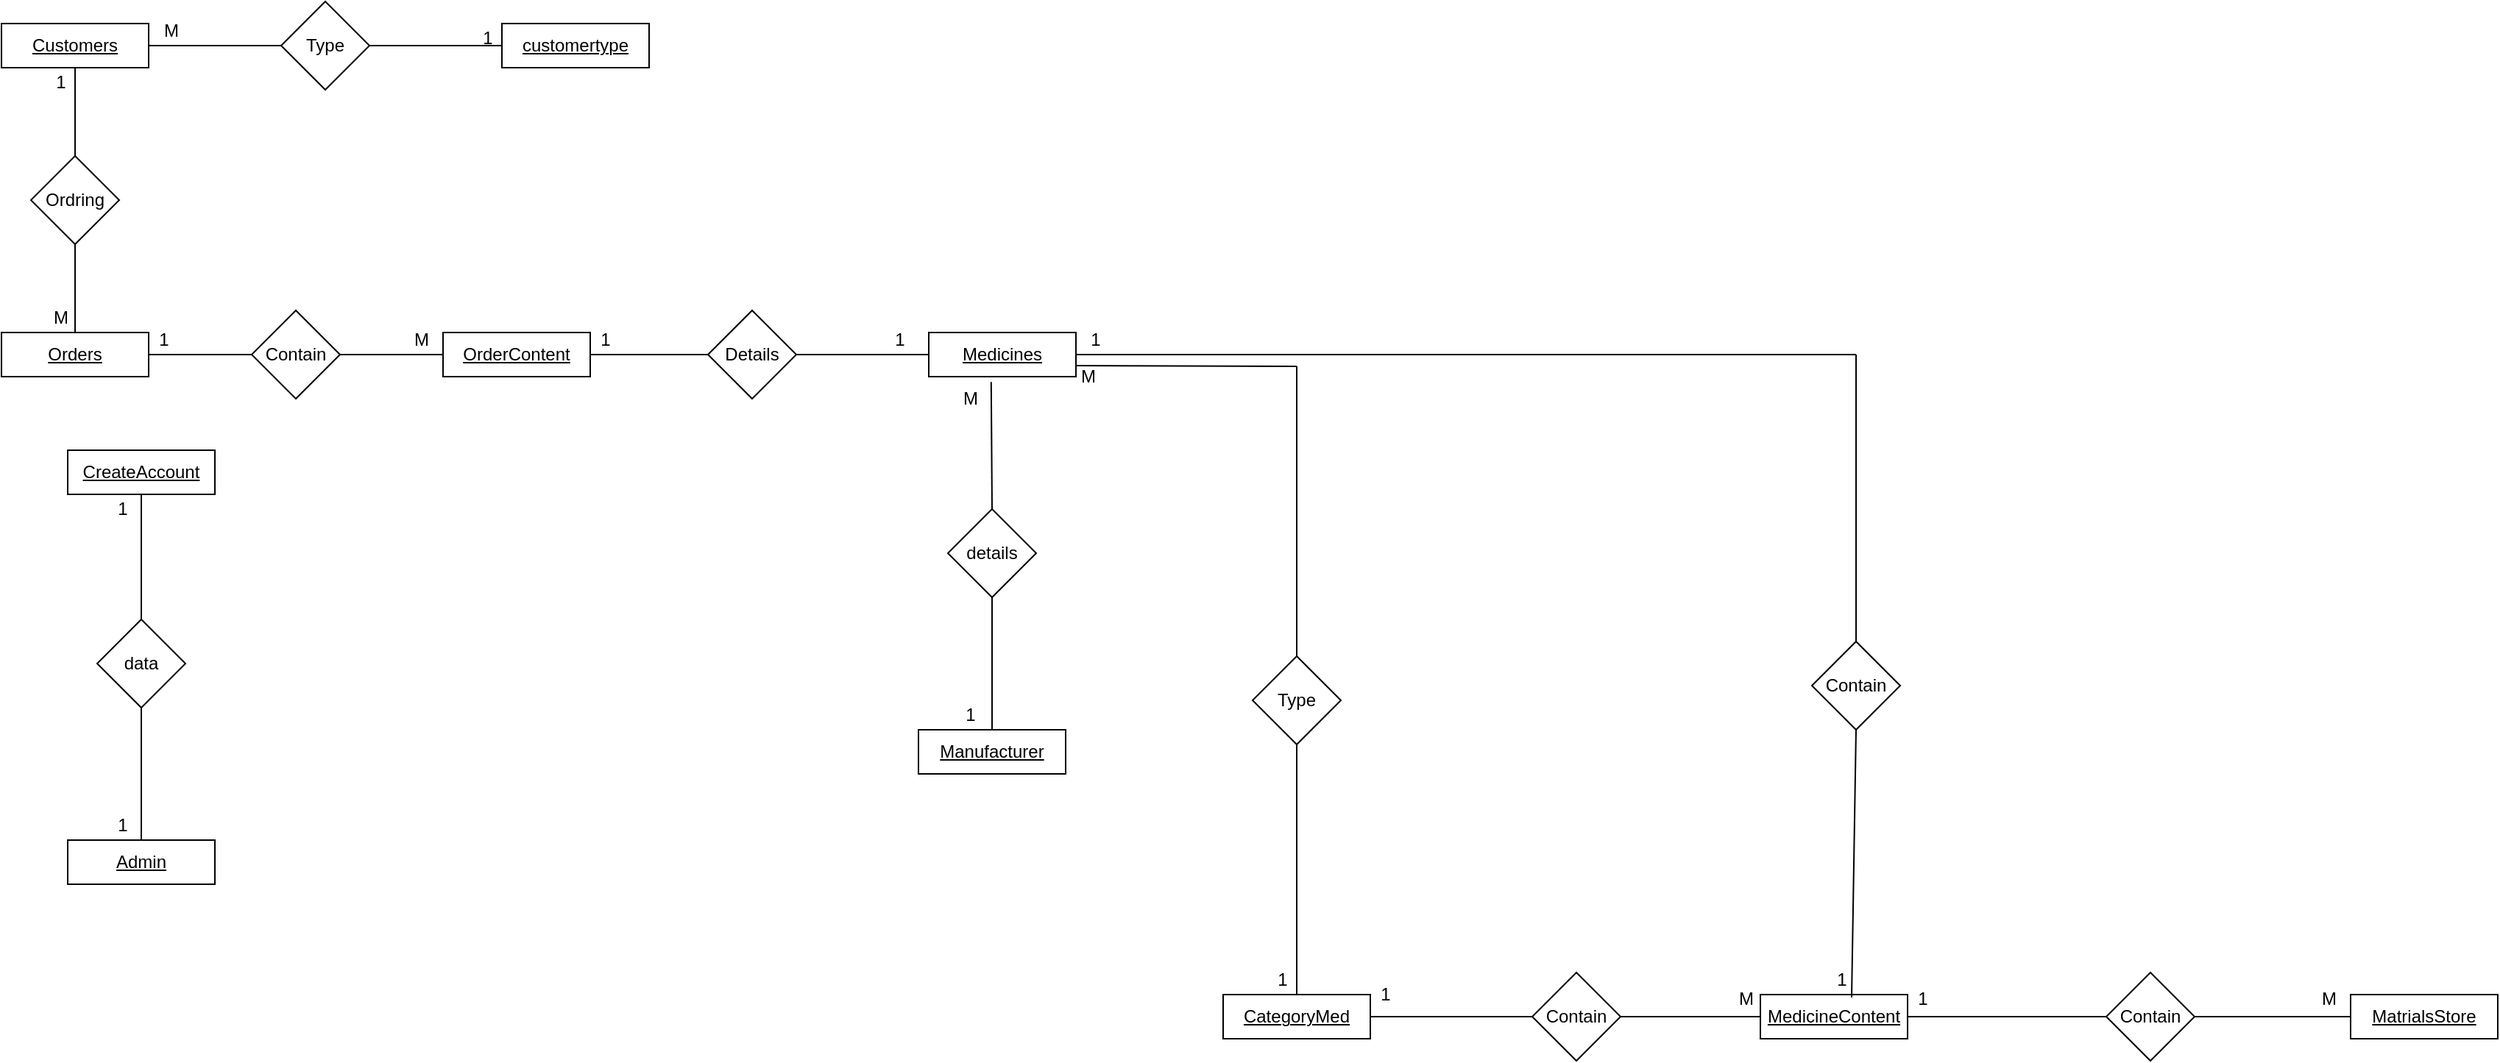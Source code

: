 <mxfile version="16.5.1" type="device"><diagram id="v3dvSyqSi1BurF9hA2kw" name="Page-1"><mxGraphModel dx="1038" dy="641" grid="1" gridSize="10" guides="1" tooltips="1" connect="1" arrows="1" fold="1" page="1" pageScale="1" pageWidth="850" pageHeight="1100" math="0" shadow="0"><root><mxCell id="0"/><mxCell id="1" parent="0"/><mxCell id="mpAxl7dRLhbZAF435FcC-1" value="&lt;u&gt;Customers&lt;/u&gt;" style="rounded=0;whiteSpace=wrap;html=1;" parent="1" vertex="1"><mxGeometry x="140" y="90" width="100" height="30" as="geometry"/></mxCell><mxCell id="mpAxl7dRLhbZAF435FcC-15" value="" style="endArrow=none;html=1;rounded=0;entryX=0.5;entryY=1;entryDx=0;entryDy=0;exitX=0.5;exitY=0;exitDx=0;exitDy=0;" parent="1" source="mpAxl7dRLhbZAF435FcC-16" target="mpAxl7dRLhbZAF435FcC-1" edge="1"><mxGeometry width="50" height="50" relative="1" as="geometry"><mxPoint x="190" y="230" as="sourcePoint"/><mxPoint x="120" y="100" as="targetPoint"/><Array as="points"/></mxGeometry></mxCell><mxCell id="mpAxl7dRLhbZAF435FcC-16" value="Ordring" style="rhombus;whiteSpace=wrap;html=1;" parent="1" vertex="1"><mxGeometry x="160" y="180" width="60" height="60" as="geometry"/></mxCell><mxCell id="mpAxl7dRLhbZAF435FcC-17" value="" style="endArrow=none;html=1;rounded=0;entryX=0.5;entryY=1;entryDx=0;entryDy=0;exitX=0.5;exitY=0;exitDx=0;exitDy=0;" parent="1" source="mpAxl7dRLhbZAF435FcC-18" target="mpAxl7dRLhbZAF435FcC-16" edge="1"><mxGeometry width="50" height="50" relative="1" as="geometry"><mxPoint x="190" y="300" as="sourcePoint"/><mxPoint x="130" y="110" as="targetPoint"/><Array as="points"/></mxGeometry></mxCell><mxCell id="mpAxl7dRLhbZAF435FcC-18" value="&lt;u&gt;Orders&lt;/u&gt;" style="rounded=0;whiteSpace=wrap;html=1;" parent="1" vertex="1"><mxGeometry x="140" y="300" width="100" height="30" as="geometry"/></mxCell><mxCell id="mpAxl7dRLhbZAF435FcC-36" value="1" style="text;html=1;align=center;verticalAlign=middle;resizable=0;points=[];autosize=1;strokeColor=none;fillColor=none;" parent="1" vertex="1"><mxGeometry x="170" y="120" width="20" height="20" as="geometry"/></mxCell><mxCell id="mpAxl7dRLhbZAF435FcC-37" value="M" style="text;html=1;align=center;verticalAlign=middle;resizable=0;points=[];autosize=1;strokeColor=none;fillColor=none;" parent="1" vertex="1"><mxGeometry x="165" y="280" width="30" height="20" as="geometry"/></mxCell><mxCell id="mpAxl7dRLhbZAF435FcC-38" value="" style="endArrow=none;html=1;rounded=0;exitX=1;exitY=0.5;exitDx=0;exitDy=0;entryX=0;entryY=0.5;entryDx=0;entryDy=0;" parent="1" source="mpAxl7dRLhbZAF435FcC-18" target="mpAxl7dRLhbZAF435FcC-40" edge="1"><mxGeometry width="50" height="50" relative="1" as="geometry"><mxPoint x="320" y="320" as="sourcePoint"/><mxPoint x="320" y="315" as="targetPoint"/><Array as="points"/></mxGeometry></mxCell><mxCell id="mpAxl7dRLhbZAF435FcC-40" value="Contain" style="rhombus;whiteSpace=wrap;html=1;" parent="1" vertex="1"><mxGeometry x="310" y="285" width="60" height="60" as="geometry"/></mxCell><mxCell id="mpAxl7dRLhbZAF435FcC-42" value="" style="endArrow=none;html=1;rounded=0;exitX=1;exitY=0.5;exitDx=0;exitDy=0;entryX=0;entryY=0.5;entryDx=0;entryDy=0;" parent="1" source="mpAxl7dRLhbZAF435FcC-40" target="mpAxl7dRLhbZAF435FcC-43" edge="1"><mxGeometry width="50" height="50" relative="1" as="geometry"><mxPoint x="250" y="325" as="sourcePoint"/><mxPoint x="440" y="315" as="targetPoint"/><Array as="points"/></mxGeometry></mxCell><mxCell id="mpAxl7dRLhbZAF435FcC-43" value="&lt;u&gt;OrderContent&lt;/u&gt;" style="rounded=0;whiteSpace=wrap;html=1;" parent="1" vertex="1"><mxGeometry x="440" y="300" width="100" height="30" as="geometry"/></mxCell><mxCell id="mpAxl7dRLhbZAF435FcC-58" value="&lt;u&gt;Medicines&lt;/u&gt;" style="rounded=0;whiteSpace=wrap;html=1;" parent="1" vertex="1"><mxGeometry x="770" y="300" width="100" height="30" as="geometry"/></mxCell><mxCell id="mpAxl7dRLhbZAF435FcC-60" value="" style="endArrow=none;html=1;rounded=0;exitX=1;exitY=0.5;exitDx=0;exitDy=0;entryX=0;entryY=0.5;entryDx=0;entryDy=0;" parent="1" source="mpAxl7dRLhbZAF435FcC-43" target="mpAxl7dRLhbZAF435FcC-61" edge="1"><mxGeometry width="50" height="50" relative="1" as="geometry"><mxPoint x="380" y="325" as="sourcePoint"/><mxPoint x="620" y="315" as="targetPoint"/><Array as="points"/></mxGeometry></mxCell><mxCell id="mpAxl7dRLhbZAF435FcC-61" value="Details" style="rhombus;whiteSpace=wrap;html=1;" parent="1" vertex="1"><mxGeometry x="620" y="285" width="60" height="60" as="geometry"/></mxCell><mxCell id="mpAxl7dRLhbZAF435FcC-63" value="" style="endArrow=none;html=1;rounded=0;exitX=1;exitY=0.5;exitDx=0;exitDy=0;entryX=0;entryY=0.5;entryDx=0;entryDy=0;" parent="1" source="mpAxl7dRLhbZAF435FcC-61" target="mpAxl7dRLhbZAF435FcC-58" edge="1"><mxGeometry width="50" height="50" relative="1" as="geometry"><mxPoint x="550" y="325" as="sourcePoint"/><mxPoint x="750" y="315" as="targetPoint"/><Array as="points"/></mxGeometry></mxCell><mxCell id="0ZyTfASnkPqRqI31s0X0-1" value="1" style="text;html=1;align=center;verticalAlign=middle;resizable=0;points=[];autosize=1;strokeColor=none;fillColor=none;" parent="1" vertex="1"><mxGeometry x="240" y="295" width="20" height="20" as="geometry"/></mxCell><mxCell id="0ZyTfASnkPqRqI31s0X0-2" value="M" style="text;html=1;align=center;verticalAlign=middle;resizable=0;points=[];autosize=1;strokeColor=none;fillColor=none;" parent="1" vertex="1"><mxGeometry x="410" y="295" width="30" height="20" as="geometry"/></mxCell><mxCell id="0ZyTfASnkPqRqI31s0X0-5" value="1" style="text;html=1;align=center;verticalAlign=middle;resizable=0;points=[];autosize=1;strokeColor=none;fillColor=none;" parent="1" vertex="1"><mxGeometry x="740" y="295" width="20" height="20" as="geometry"/></mxCell><mxCell id="0ZyTfASnkPqRqI31s0X0-6" value="1" style="text;html=1;align=center;verticalAlign=middle;resizable=0;points=[];autosize=1;strokeColor=none;fillColor=none;" parent="1" vertex="1"><mxGeometry x="540" y="295" width="20" height="20" as="geometry"/></mxCell><mxCell id="0ZyTfASnkPqRqI31s0X0-38" value="" style="endArrow=none;html=1;rounded=0;exitX=1;exitY=0.5;exitDx=0;exitDy=0;" parent="1" source="mpAxl7dRLhbZAF435FcC-58" edge="1"><mxGeometry width="50" height="50" relative="1" as="geometry"><mxPoint x="870" y="317.5" as="sourcePoint"/><mxPoint x="1400" y="315" as="targetPoint"/><Array as="points"/></mxGeometry></mxCell><mxCell id="0ZyTfASnkPqRqI31s0X0-39" value="" style="endArrow=none;html=1;rounded=0;exitX=1;exitY=0.75;exitDx=0;exitDy=0;" parent="1" source="mpAxl7dRLhbZAF435FcC-58" edge="1"><mxGeometry width="50" height="50" relative="1" as="geometry"><mxPoint x="873" y="322.5" as="sourcePoint"/><mxPoint x="1020" y="323" as="targetPoint"/><Array as="points"/></mxGeometry></mxCell><mxCell id="0ZyTfASnkPqRqI31s0X0-40" value="" style="endArrow=none;html=1;rounded=0;entryX=0.5;entryY=0;entryDx=0;entryDy=0;exitX=0.424;exitY=1.12;exitDx=0;exitDy=0;exitPerimeter=0;" parent="1" source="mpAxl7dRLhbZAF435FcC-58" target="0ZyTfASnkPqRqI31s0X0-46" edge="1"><mxGeometry width="50" height="50" relative="1" as="geometry"><mxPoint x="800" y="350" as="sourcePoint"/><mxPoint x="809" y="400" as="targetPoint"/><Array as="points"/></mxGeometry></mxCell><mxCell id="0ZyTfASnkPqRqI31s0X0-46" value="details" style="rhombus;whiteSpace=wrap;html=1;" parent="1" vertex="1"><mxGeometry x="783" y="420" width="60" height="60" as="geometry"/></mxCell><mxCell id="0ZyTfASnkPqRqI31s0X0-47" value="1" style="text;html=1;align=center;verticalAlign=middle;resizable=0;points=[];autosize=1;strokeColor=none;fillColor=none;" parent="1" vertex="1"><mxGeometry x="788" y="550" width="20" height="20" as="geometry"/></mxCell><mxCell id="0ZyTfASnkPqRqI31s0X0-48" value="M" style="text;html=1;align=center;verticalAlign=middle;resizable=0;points=[];autosize=1;strokeColor=none;fillColor=none;" parent="1" vertex="1"><mxGeometry x="783" y="335" width="30" height="20" as="geometry"/></mxCell><mxCell id="0ZyTfASnkPqRqI31s0X0-49" value="" style="endArrow=none;html=1;rounded=0;exitX=0.5;exitY=1;exitDx=0;exitDy=0;startArrow=none;" parent="1" source="0ZyTfASnkPqRqI31s0X0-50" edge="1"><mxGeometry width="50" height="50" relative="1" as="geometry"><mxPoint x="822.4" y="343.6" as="sourcePoint"/><mxPoint x="815" y="600" as="targetPoint"/><Array as="points"/></mxGeometry></mxCell><mxCell id="0ZyTfASnkPqRqI31s0X0-50" value="&lt;u&gt;Manufacturer&lt;br&gt;&lt;/u&gt;" style="rounded=0;whiteSpace=wrap;html=1;" parent="1" vertex="1"><mxGeometry x="763" y="570" width="100" height="30" as="geometry"/></mxCell><mxCell id="0ZyTfASnkPqRqI31s0X0-51" value="" style="endArrow=none;html=1;rounded=0;exitX=0.5;exitY=1;exitDx=0;exitDy=0;" parent="1" source="0ZyTfASnkPqRqI31s0X0-46" target="0ZyTfASnkPqRqI31s0X0-50" edge="1"><mxGeometry width="50" height="50" relative="1" as="geometry"><mxPoint x="813" y="480" as="sourcePoint"/><mxPoint x="815" y="600" as="targetPoint"/><Array as="points"/></mxGeometry></mxCell><mxCell id="0ZyTfASnkPqRqI31s0X0-59" value="&lt;u&gt;CategoryMed&lt;br&gt;&lt;/u&gt;" style="rounded=0;whiteSpace=wrap;html=1;" parent="1" vertex="1"><mxGeometry x="970" y="750" width="100" height="30" as="geometry"/></mxCell><mxCell id="0ZyTfASnkPqRqI31s0X0-65" value="" style="endArrow=none;html=1;rounded=0;entryX=0.5;entryY=0;entryDx=0;entryDy=0;" parent="1" target="0ZyTfASnkPqRqI31s0X0-66" edge="1"><mxGeometry width="50" height="50" relative="1" as="geometry"><mxPoint x="1020" y="323" as="sourcePoint"/><mxPoint x="1018" y="400" as="targetPoint"/><Array as="points"/></mxGeometry></mxCell><mxCell id="0ZyTfASnkPqRqI31s0X0-66" value="Type" style="rhombus;whiteSpace=wrap;html=1;" parent="1" vertex="1"><mxGeometry x="990" y="520" width="60" height="60" as="geometry"/></mxCell><mxCell id="0ZyTfASnkPqRqI31s0X0-67" value="" style="endArrow=none;html=1;rounded=0;entryX=0.5;entryY=0;entryDx=0;entryDy=0;exitX=0.5;exitY=1;exitDx=0;exitDy=0;" parent="1" source="0ZyTfASnkPqRqI31s0X0-66" target="0ZyTfASnkPqRqI31s0X0-59" edge="1"><mxGeometry width="50" height="50" relative="1" as="geometry"><mxPoint x="1030" y="333" as="sourcePoint"/><mxPoint x="1030" y="440" as="targetPoint"/><Array as="points"/></mxGeometry></mxCell><mxCell id="0ZyTfASnkPqRqI31s0X0-71" value="1" style="text;html=1;align=center;verticalAlign=middle;resizable=0;points=[];autosize=1;strokeColor=none;fillColor=none;" parent="1" vertex="1"><mxGeometry x="1000" y="730" width="20" height="20" as="geometry"/></mxCell><mxCell id="0ZyTfASnkPqRqI31s0X0-72" value="M" style="text;html=1;align=center;verticalAlign=middle;resizable=0;points=[];autosize=1;strokeColor=none;fillColor=none;" parent="1" vertex="1"><mxGeometry x="863" y="320" width="30" height="20" as="geometry"/></mxCell><mxCell id="0ZyTfASnkPqRqI31s0X0-73" value="&lt;u&gt;MedicineContent&lt;br&gt;&lt;/u&gt;" style="rounded=0;whiteSpace=wrap;html=1;" parent="1" vertex="1"><mxGeometry x="1335" y="750" width="100" height="30" as="geometry"/></mxCell><mxCell id="0ZyTfASnkPqRqI31s0X0-74" value="" style="endArrow=none;html=1;rounded=0;exitX=1;exitY=0.5;exitDx=0;exitDy=0;entryX=0;entryY=0.5;entryDx=0;entryDy=0;" parent="1" source="0ZyTfASnkPqRqI31s0X0-59" target="0ZyTfASnkPqRqI31s0X0-75" edge="1"><mxGeometry width="50" height="50" relative="1" as="geometry"><mxPoint x="1030" y="333" as="sourcePoint"/><mxPoint x="1170" y="765" as="targetPoint"/><Array as="points"/></mxGeometry></mxCell><mxCell id="0ZyTfASnkPqRqI31s0X0-75" value="Contain" style="rhombus;whiteSpace=wrap;html=1;" parent="1" vertex="1"><mxGeometry x="1180" y="735" width="60" height="60" as="geometry"/></mxCell><mxCell id="0ZyTfASnkPqRqI31s0X0-76" value="" style="endArrow=none;html=1;rounded=0;entryX=1;entryY=0.5;entryDx=0;entryDy=0;exitX=0;exitY=0.5;exitDx=0;exitDy=0;" parent="1" source="0ZyTfASnkPqRqI31s0X0-73" target="0ZyTfASnkPqRqI31s0X0-75" edge="1"><mxGeometry width="50" height="50" relative="1" as="geometry"><mxPoint x="1030" y="333" as="sourcePoint"/><mxPoint x="1030" y="530.0" as="targetPoint"/><Array as="points"/></mxGeometry></mxCell><mxCell id="0ZyTfASnkPqRqI31s0X0-77" value="1" style="text;html=1;align=center;verticalAlign=middle;resizable=0;points=[];autosize=1;strokeColor=none;fillColor=none;" parent="1" vertex="1"><mxGeometry x="1070" y="740" width="20" height="20" as="geometry"/></mxCell><mxCell id="0ZyTfASnkPqRqI31s0X0-78" value="M" style="text;html=1;align=center;verticalAlign=middle;resizable=0;points=[];autosize=1;strokeColor=none;fillColor=none;" parent="1" vertex="1"><mxGeometry x="1310" y="743" width="30" height="20" as="geometry"/></mxCell><mxCell id="0ZyTfASnkPqRqI31s0X0-80" value="" style="endArrow=none;html=1;rounded=0;entryX=0.5;entryY=0;entryDx=0;entryDy=0;" parent="1" target="0ZyTfASnkPqRqI31s0X0-81" edge="1"><mxGeometry width="50" height="50" relative="1" as="geometry"><mxPoint x="1400" y="315" as="sourcePoint"/><mxPoint x="1400" y="495" as="targetPoint"/><Array as="points"/></mxGeometry></mxCell><mxCell id="0ZyTfASnkPqRqI31s0X0-81" value="Contain" style="rhombus;whiteSpace=wrap;html=1;" parent="1" vertex="1"><mxGeometry x="1370" y="510" width="60" height="60" as="geometry"/></mxCell><mxCell id="0ZyTfASnkPqRqI31s0X0-82" value="" style="endArrow=none;html=1;rounded=0;entryX=0.62;entryY=0.067;entryDx=0;entryDy=0;exitX=0.5;exitY=1;exitDx=0;exitDy=0;entryPerimeter=0;" parent="1" source="0ZyTfASnkPqRqI31s0X0-81" target="0ZyTfASnkPqRqI31s0X0-73" edge="1"><mxGeometry width="50" height="50" relative="1" as="geometry"><mxPoint x="1030" y="333" as="sourcePoint"/><mxPoint x="1030" y="530" as="targetPoint"/><Array as="points"/></mxGeometry></mxCell><mxCell id="0ZyTfASnkPqRqI31s0X0-83" value="1" style="text;html=1;align=center;verticalAlign=middle;resizable=0;points=[];autosize=1;strokeColor=none;fillColor=none;" parent="1" vertex="1"><mxGeometry x="873" y="295" width="20" height="20" as="geometry"/></mxCell><mxCell id="0ZyTfASnkPqRqI31s0X0-84" value="1" style="text;html=1;align=center;verticalAlign=middle;resizable=0;points=[];autosize=1;strokeColor=none;fillColor=none;" parent="1" vertex="1"><mxGeometry x="1380" y="730" width="20" height="20" as="geometry"/></mxCell><mxCell id="0ZyTfASnkPqRqI31s0X0-119" value="&lt;u&gt;MatrialsStore&lt;br&gt;&lt;/u&gt;" style="rounded=0;whiteSpace=wrap;html=1;" parent="1" vertex="1"><mxGeometry x="1736" y="750" width="100" height="30" as="geometry"/></mxCell><mxCell id="0ZyTfASnkPqRqI31s0X0-120" value="Contain" style="rhombus;whiteSpace=wrap;html=1;" parent="1" vertex="1"><mxGeometry x="1570" y="735" width="60" height="60" as="geometry"/></mxCell><mxCell id="0ZyTfASnkPqRqI31s0X0-121" value="" style="endArrow=none;html=1;rounded=0;entryX=0;entryY=0.5;entryDx=0;entryDy=0;exitX=1;exitY=0.5;exitDx=0;exitDy=0;" parent="1" source="0ZyTfASnkPqRqI31s0X0-73" target="0ZyTfASnkPqRqI31s0X0-120" edge="1"><mxGeometry width="50" height="50" relative="1" as="geometry"><mxPoint x="1410" y="580" as="sourcePoint"/><mxPoint x="1407" y="762.01" as="targetPoint"/><Array as="points"/></mxGeometry></mxCell><mxCell id="0ZyTfASnkPqRqI31s0X0-122" value="" style="endArrow=none;html=1;rounded=0;entryX=0;entryY=0.5;entryDx=0;entryDy=0;exitX=1;exitY=0.5;exitDx=0;exitDy=0;" parent="1" source="0ZyTfASnkPqRqI31s0X0-120" target="0ZyTfASnkPqRqI31s0X0-119" edge="1"><mxGeometry width="50" height="50" relative="1" as="geometry"><mxPoint x="1420" y="590" as="sourcePoint"/><mxPoint x="1417" y="772.01" as="targetPoint"/><Array as="points"/></mxGeometry></mxCell><mxCell id="0ZyTfASnkPqRqI31s0X0-123" value="1" style="text;html=1;align=center;verticalAlign=middle;resizable=0;points=[];autosize=1;strokeColor=none;fillColor=none;" parent="1" vertex="1"><mxGeometry x="1435" y="743" width="20" height="20" as="geometry"/></mxCell><mxCell id="0ZyTfASnkPqRqI31s0X0-124" value="M" style="text;html=1;align=center;verticalAlign=middle;resizable=0;points=[];autosize=1;strokeColor=none;fillColor=none;" parent="1" vertex="1"><mxGeometry x="1706" y="743" width="30" height="20" as="geometry"/></mxCell><mxCell id="0ZyTfASnkPqRqI31s0X0-145" value="&lt;u&gt;CreateAccount&lt;/u&gt;" style="rounded=0;whiteSpace=wrap;html=1;" parent="1" vertex="1"><mxGeometry x="185" y="380" width="100" height="30" as="geometry"/></mxCell><mxCell id="0ZyTfASnkPqRqI31s0X0-157" value="" style="endArrow=none;html=1;rounded=0;entryX=0.5;entryY=1;entryDx=0;entryDy=0;exitX=0.5;exitY=0;exitDx=0;exitDy=0;" parent="1" source="0ZyTfASnkPqRqI31s0X0-158" target="0ZyTfASnkPqRqI31s0X0-145" edge="1"><mxGeometry width="50" height="50" relative="1" as="geometry"><mxPoint x="235" y="740" as="sourcePoint"/><mxPoint x="200" y="250" as="targetPoint"/><Array as="points"/></mxGeometry></mxCell><mxCell id="0ZyTfASnkPqRqI31s0X0-158" value="data" style="rhombus;whiteSpace=wrap;html=1;" parent="1" vertex="1"><mxGeometry x="205" y="495" width="60" height="60" as="geometry"/></mxCell><mxCell id="0ZyTfASnkPqRqI31s0X0-159" value="" style="endArrow=none;html=1;rounded=0;entryX=0.5;entryY=1;entryDx=0;entryDy=0;exitX=0.5;exitY=0;exitDx=0;exitDy=0;" parent="1" source="0ZyTfASnkPqRqI31s0X0-160" target="0ZyTfASnkPqRqI31s0X0-158" edge="1"><mxGeometry width="50" height="50" relative="1" as="geometry"><mxPoint x="235" y="860" as="sourcePoint"/><mxPoint x="245" y="640" as="targetPoint"/><Array as="points"/></mxGeometry></mxCell><mxCell id="0ZyTfASnkPqRqI31s0X0-160" value="&lt;u&gt;Admin&lt;/u&gt;" style="rounded=0;whiteSpace=wrap;html=1;" parent="1" vertex="1"><mxGeometry x="185" y="645" width="100" height="30" as="geometry"/></mxCell><mxCell id="0ZyTfASnkPqRqI31s0X0-171" value="1" style="text;html=1;align=center;verticalAlign=middle;resizable=0;points=[];autosize=1;strokeColor=none;fillColor=none;" parent="1" vertex="1"><mxGeometry x="212" y="625" width="20" height="20" as="geometry"/></mxCell><mxCell id="0ZyTfASnkPqRqI31s0X0-172" value="1" style="text;html=1;align=center;verticalAlign=middle;resizable=0;points=[];autosize=1;strokeColor=none;fillColor=none;" parent="1" vertex="1"><mxGeometry x="212" y="410" width="20" height="20" as="geometry"/></mxCell><mxCell id="uUPCXe0nTXi4HsgoFoGc-1" value="&lt;u&gt;customertype&lt;/u&gt;" style="rounded=0;whiteSpace=wrap;html=1;" parent="1" vertex="1"><mxGeometry x="480" y="90" width="100" height="30" as="geometry"/></mxCell><mxCell id="uUPCXe0nTXi4HsgoFoGc-8" value="" style="endArrow=none;html=1;rounded=0;exitX=1;exitY=0.5;exitDx=0;exitDy=0;entryX=0;entryY=0.5;entryDx=0;entryDy=0;" parent="1" source="mpAxl7dRLhbZAF435FcC-1" target="uUPCXe0nTXi4HsgoFoGc-9" edge="1"><mxGeometry width="50" height="50" relative="1" as="geometry"><mxPoint x="250" y="100" as="sourcePoint"/><mxPoint x="330" y="105" as="targetPoint"/><Array as="points"/></mxGeometry></mxCell><mxCell id="uUPCXe0nTXi4HsgoFoGc-9" value="Type" style="rhombus;whiteSpace=wrap;html=1;" parent="1" vertex="1"><mxGeometry x="330" y="75" width="60" height="60" as="geometry"/></mxCell><mxCell id="uUPCXe0nTXi4HsgoFoGc-10" value="" style="endArrow=none;html=1;rounded=0;exitX=1;exitY=0.5;exitDx=0;exitDy=0;entryX=0;entryY=0.5;entryDx=0;entryDy=0;" parent="1" source="uUPCXe0nTXi4HsgoFoGc-9" target="uUPCXe0nTXi4HsgoFoGc-1" edge="1"><mxGeometry width="50" height="50" relative="1" as="geometry"><mxPoint x="250" y="115" as="sourcePoint"/><mxPoint x="340" y="115" as="targetPoint"/><Array as="points"/></mxGeometry></mxCell><mxCell id="uUPCXe0nTXi4HsgoFoGc-11" value="1" style="text;html=1;align=center;verticalAlign=middle;resizable=0;points=[];autosize=1;strokeColor=none;fillColor=none;" parent="1" vertex="1"><mxGeometry x="460" y="90" width="20" height="20" as="geometry"/></mxCell><mxCell id="uUPCXe0nTXi4HsgoFoGc-12" value="M" style="text;html=1;align=center;verticalAlign=middle;resizable=0;points=[];autosize=1;strokeColor=none;fillColor=none;" parent="1" vertex="1"><mxGeometry x="240" y="85" width="30" height="20" as="geometry"/></mxCell></root></mxGraphModel></diagram></mxfile>